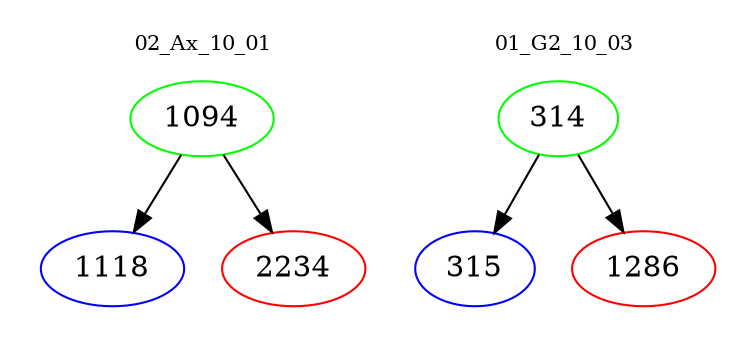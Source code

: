 digraph{
subgraph cluster_0 {
color = white
label = "02_Ax_10_01";
fontsize=10;
T0_1094 [label="1094", color="green"]
T0_1094 -> T0_1118 [color="black"]
T0_1118 [label="1118", color="blue"]
T0_1094 -> T0_2234 [color="black"]
T0_2234 [label="2234", color="red"]
}
subgraph cluster_1 {
color = white
label = "01_G2_10_03";
fontsize=10;
T1_314 [label="314", color="green"]
T1_314 -> T1_315 [color="black"]
T1_315 [label="315", color="blue"]
T1_314 -> T1_1286 [color="black"]
T1_1286 [label="1286", color="red"]
}
}
